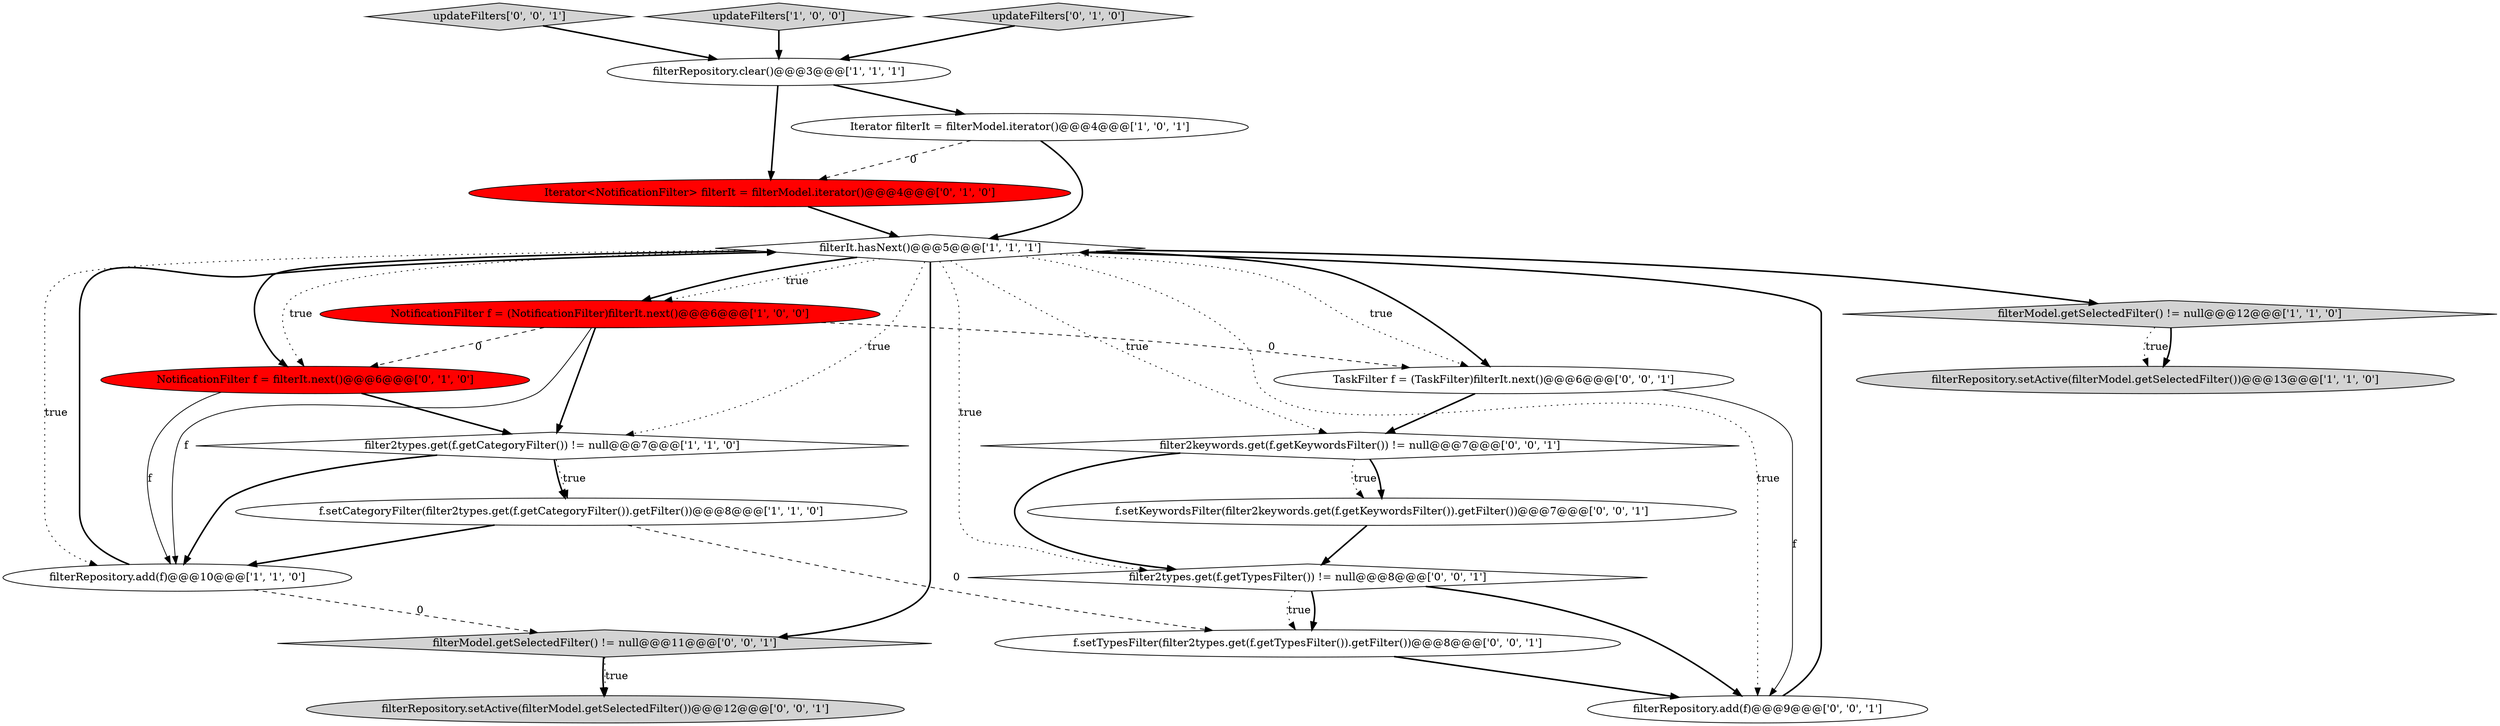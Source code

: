 digraph {
14 [style = filled, label = "filterModel.getSelectedFilter() != null@@@11@@@['0', '0', '1']", fillcolor = lightgray, shape = diamond image = "AAA0AAABBB3BBB"];
11 [style = filled, label = "Iterator<NotificationFilter> filterIt = filterModel.iterator()@@@4@@@['0', '1', '0']", fillcolor = red, shape = ellipse image = "AAA1AAABBB2BBB"];
0 [style = filled, label = "filterRepository.setActive(filterModel.getSelectedFilter())@@@13@@@['1', '1', '0']", fillcolor = lightgray, shape = ellipse image = "AAA0AAABBB1BBB"];
2 [style = filled, label = "filter2types.get(f.getCategoryFilter()) != null@@@7@@@['1', '1', '0']", fillcolor = white, shape = diamond image = "AAA0AAABBB1BBB"];
8 [style = filled, label = "filterRepository.clear()@@@3@@@['1', '1', '1']", fillcolor = white, shape = ellipse image = "AAA0AAABBB1BBB"];
4 [style = filled, label = "filterIt.hasNext()@@@5@@@['1', '1', '1']", fillcolor = white, shape = diamond image = "AAA0AAABBB1BBB"];
18 [style = filled, label = "filter2keywords.get(f.getKeywordsFilter()) != null@@@7@@@['0', '0', '1']", fillcolor = white, shape = diamond image = "AAA0AAABBB3BBB"];
17 [style = filled, label = "updateFilters['0', '0', '1']", fillcolor = lightgray, shape = diamond image = "AAA0AAABBB3BBB"];
9 [style = filled, label = "filterModel.getSelectedFilter() != null@@@12@@@['1', '1', '0']", fillcolor = lightgray, shape = diamond image = "AAA0AAABBB1BBB"];
10 [style = filled, label = "NotificationFilter f = filterIt.next()@@@6@@@['0', '1', '0']", fillcolor = red, shape = ellipse image = "AAA1AAABBB2BBB"];
6 [style = filled, label = "filterRepository.add(f)@@@10@@@['1', '1', '0']", fillcolor = white, shape = ellipse image = "AAA0AAABBB1BBB"];
1 [style = filled, label = "NotificationFilter f = (NotificationFilter)filterIt.next()@@@6@@@['1', '0', '0']", fillcolor = red, shape = ellipse image = "AAA1AAABBB1BBB"];
21 [style = filled, label = "filterRepository.setActive(filterModel.getSelectedFilter())@@@12@@@['0', '0', '1']", fillcolor = lightgray, shape = ellipse image = "AAA0AAABBB3BBB"];
19 [style = filled, label = "f.setTypesFilter(filter2types.get(f.getTypesFilter()).getFilter())@@@8@@@['0', '0', '1']", fillcolor = white, shape = ellipse image = "AAA0AAABBB3BBB"];
15 [style = filled, label = "filter2types.get(f.getTypesFilter()) != null@@@8@@@['0', '0', '1']", fillcolor = white, shape = diamond image = "AAA0AAABBB3BBB"];
5 [style = filled, label = "f.setCategoryFilter(filter2types.get(f.getCategoryFilter()).getFilter())@@@8@@@['1', '1', '0']", fillcolor = white, shape = ellipse image = "AAA0AAABBB1BBB"];
3 [style = filled, label = "updateFilters['1', '0', '0']", fillcolor = lightgray, shape = diamond image = "AAA0AAABBB1BBB"];
7 [style = filled, label = "Iterator filterIt = filterModel.iterator()@@@4@@@['1', '0', '1']", fillcolor = white, shape = ellipse image = "AAA0AAABBB1BBB"];
12 [style = filled, label = "updateFilters['0', '1', '0']", fillcolor = lightgray, shape = diamond image = "AAA0AAABBB2BBB"];
16 [style = filled, label = "f.setKeywordsFilter(filter2keywords.get(f.getKeywordsFilter()).getFilter())@@@7@@@['0', '0', '1']", fillcolor = white, shape = ellipse image = "AAA0AAABBB3BBB"];
13 [style = filled, label = "TaskFilter f = (TaskFilter)filterIt.next()@@@6@@@['0', '0', '1']", fillcolor = white, shape = ellipse image = "AAA0AAABBB3BBB"];
20 [style = filled, label = "filterRepository.add(f)@@@9@@@['0', '0', '1']", fillcolor = white, shape = ellipse image = "AAA0AAABBB3BBB"];
4->6 [style = dotted, label="true"];
4->9 [style = bold, label=""];
4->10 [style = bold, label=""];
16->15 [style = bold, label=""];
17->8 [style = bold, label=""];
4->18 [style = dotted, label="true"];
4->14 [style = bold, label=""];
9->0 [style = dotted, label="true"];
9->0 [style = bold, label=""];
4->1 [style = dotted, label="true"];
18->16 [style = dotted, label="true"];
4->10 [style = dotted, label="true"];
2->6 [style = bold, label=""];
19->20 [style = bold, label=""];
11->4 [style = bold, label=""];
4->13 [style = bold, label=""];
18->15 [style = bold, label=""];
4->20 [style = dotted, label="true"];
7->11 [style = dashed, label="0"];
1->10 [style = dashed, label="0"];
7->4 [style = bold, label=""];
4->15 [style = dotted, label="true"];
6->14 [style = dashed, label="0"];
15->19 [style = bold, label=""];
10->6 [style = solid, label="f"];
8->7 [style = bold, label=""];
20->4 [style = bold, label=""];
4->2 [style = dotted, label="true"];
1->13 [style = dashed, label="0"];
4->13 [style = dotted, label="true"];
6->4 [style = bold, label=""];
14->21 [style = dotted, label="true"];
5->6 [style = bold, label=""];
12->8 [style = bold, label=""];
15->20 [style = bold, label=""];
3->8 [style = bold, label=""];
15->19 [style = dotted, label="true"];
1->6 [style = solid, label="f"];
13->20 [style = solid, label="f"];
10->2 [style = bold, label=""];
1->2 [style = bold, label=""];
4->1 [style = bold, label=""];
2->5 [style = dotted, label="true"];
8->11 [style = bold, label=""];
5->19 [style = dashed, label="0"];
14->21 [style = bold, label=""];
13->18 [style = bold, label=""];
2->5 [style = bold, label=""];
18->16 [style = bold, label=""];
}
